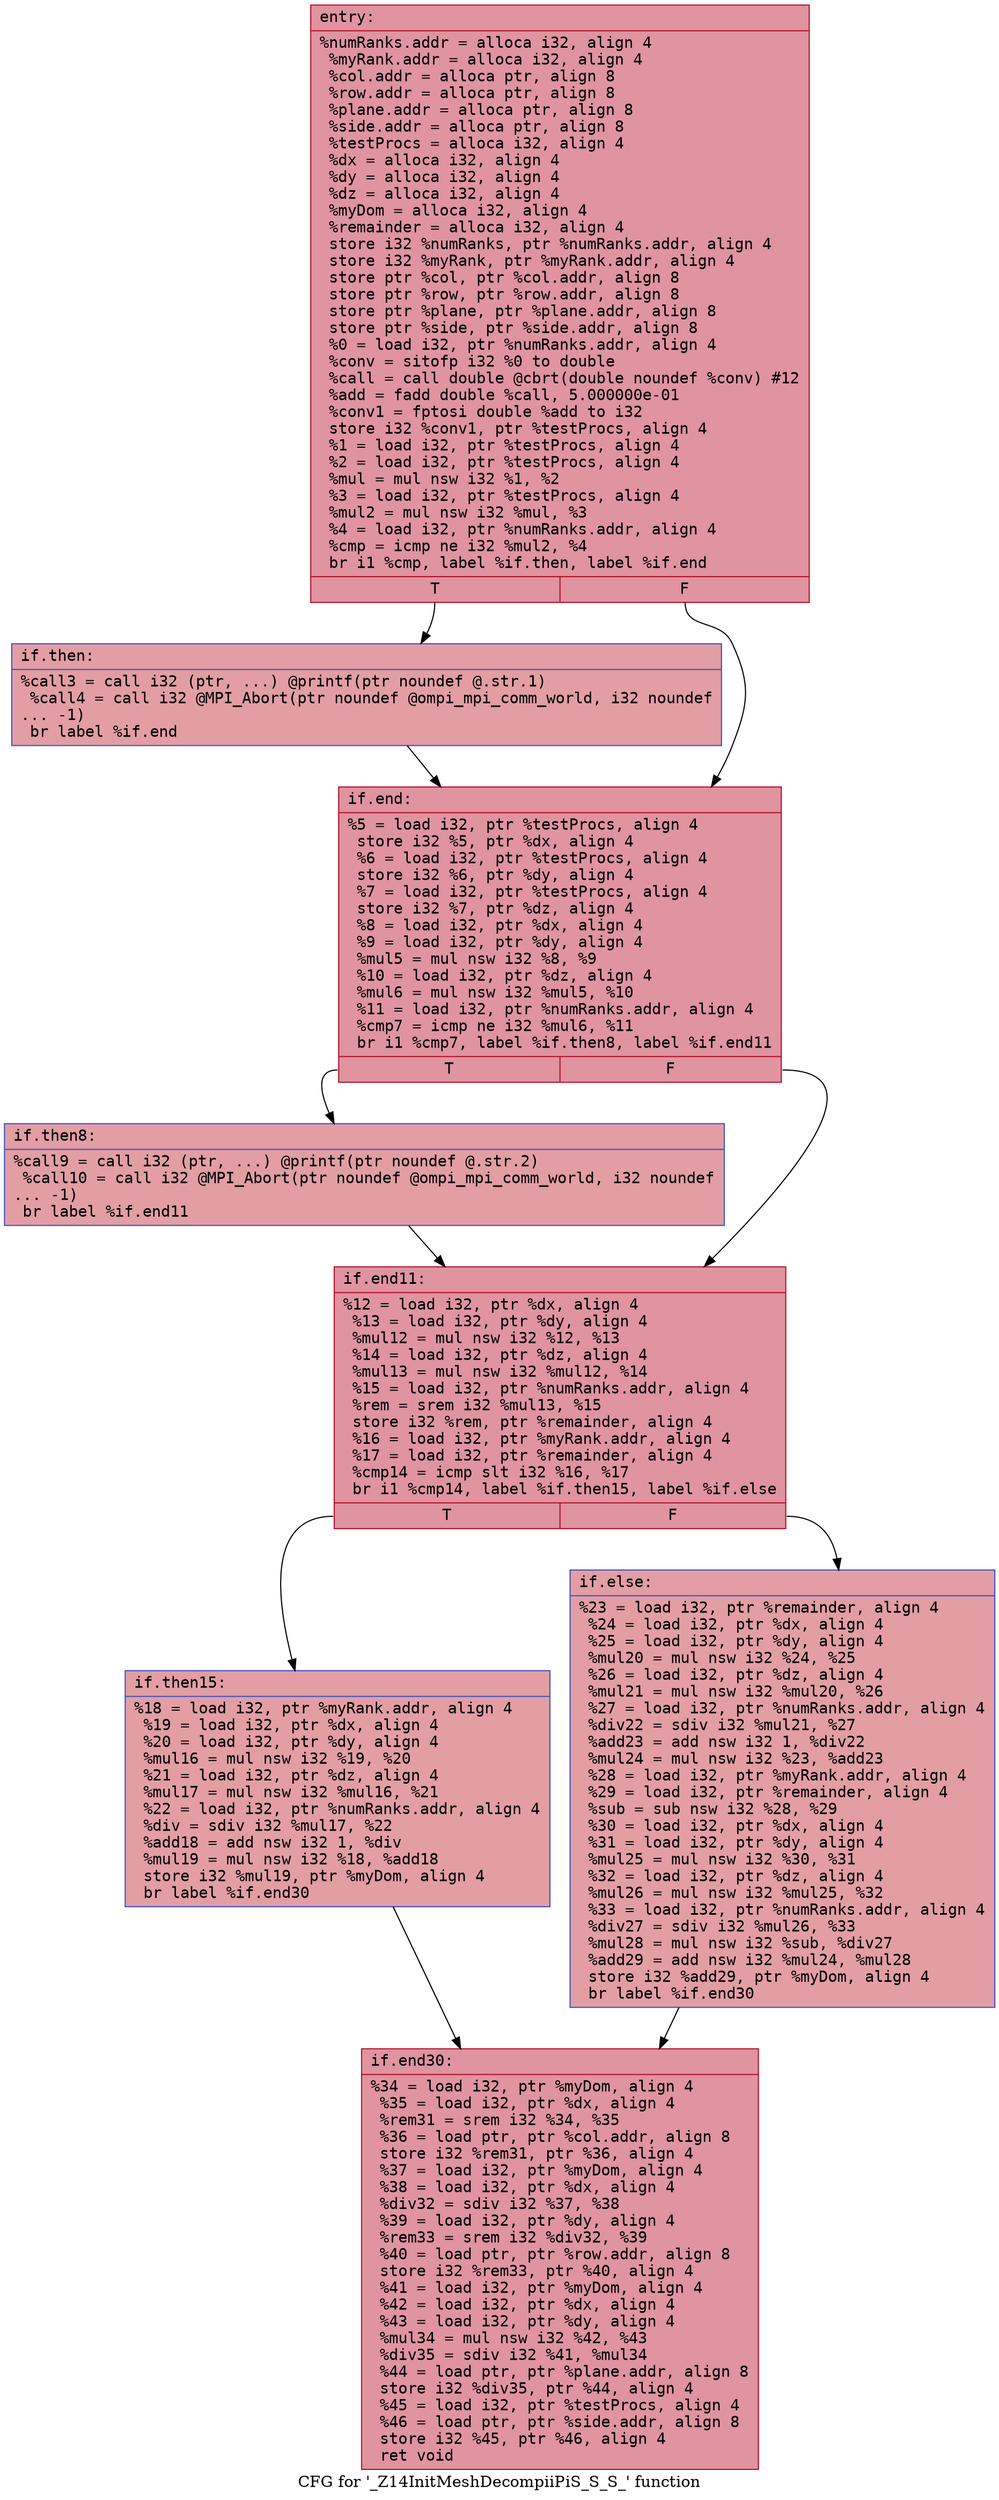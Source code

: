 digraph "CFG for '_Z14InitMeshDecompiiPiS_S_S_' function" {
	label="CFG for '_Z14InitMeshDecompiiPiS_S_S_' function";

	Node0x555f5b0d9440 [shape=record,color="#b70d28ff", style=filled, fillcolor="#b70d2870" fontname="Courier",label="{entry:\l|  %numRanks.addr = alloca i32, align 4\l  %myRank.addr = alloca i32, align 4\l  %col.addr = alloca ptr, align 8\l  %row.addr = alloca ptr, align 8\l  %plane.addr = alloca ptr, align 8\l  %side.addr = alloca ptr, align 8\l  %testProcs = alloca i32, align 4\l  %dx = alloca i32, align 4\l  %dy = alloca i32, align 4\l  %dz = alloca i32, align 4\l  %myDom = alloca i32, align 4\l  %remainder = alloca i32, align 4\l  store i32 %numRanks, ptr %numRanks.addr, align 4\l  store i32 %myRank, ptr %myRank.addr, align 4\l  store ptr %col, ptr %col.addr, align 8\l  store ptr %row, ptr %row.addr, align 8\l  store ptr %plane, ptr %plane.addr, align 8\l  store ptr %side, ptr %side.addr, align 8\l  %0 = load i32, ptr %numRanks.addr, align 4\l  %conv = sitofp i32 %0 to double\l  %call = call double @cbrt(double noundef %conv) #12\l  %add = fadd double %call, 5.000000e-01\l  %conv1 = fptosi double %add to i32\l  store i32 %conv1, ptr %testProcs, align 4\l  %1 = load i32, ptr %testProcs, align 4\l  %2 = load i32, ptr %testProcs, align 4\l  %mul = mul nsw i32 %1, %2\l  %3 = load i32, ptr %testProcs, align 4\l  %mul2 = mul nsw i32 %mul, %3\l  %4 = load i32, ptr %numRanks.addr, align 4\l  %cmp = icmp ne i32 %mul2, %4\l  br i1 %cmp, label %if.then, label %if.end\l|{<s0>T|<s1>F}}"];
	Node0x555f5b0d9440:s0 -> Node0x555f5b0d9d30[tooltip="entry -> if.then\nProbability 50.00%" ];
	Node0x555f5b0d9440:s1 -> Node0x555f5b0dae90[tooltip="entry -> if.end\nProbability 50.00%" ];
	Node0x555f5b0d9d30 [shape=record,color="#3d50c3ff", style=filled, fillcolor="#be242e70" fontname="Courier",label="{if.then:\l|  %call3 = call i32 (ptr, ...) @printf(ptr noundef @.str.1)\l  %call4 = call i32 @MPI_Abort(ptr noundef @ompi_mpi_comm_world, i32 noundef\l... -1)\l  br label %if.end\l}"];
	Node0x555f5b0d9d30 -> Node0x555f5b0dae90[tooltip="if.then -> if.end\nProbability 100.00%" ];
	Node0x555f5b0dae90 [shape=record,color="#b70d28ff", style=filled, fillcolor="#b70d2870" fontname="Courier",label="{if.end:\l|  %5 = load i32, ptr %testProcs, align 4\l  store i32 %5, ptr %dx, align 4\l  %6 = load i32, ptr %testProcs, align 4\l  store i32 %6, ptr %dy, align 4\l  %7 = load i32, ptr %testProcs, align 4\l  store i32 %7, ptr %dz, align 4\l  %8 = load i32, ptr %dx, align 4\l  %9 = load i32, ptr %dy, align 4\l  %mul5 = mul nsw i32 %8, %9\l  %10 = load i32, ptr %dz, align 4\l  %mul6 = mul nsw i32 %mul5, %10\l  %11 = load i32, ptr %numRanks.addr, align 4\l  %cmp7 = icmp ne i32 %mul6, %11\l  br i1 %cmp7, label %if.then8, label %if.end11\l|{<s0>T|<s1>F}}"];
	Node0x555f5b0dae90:s0 -> Node0x555f5b0dbab0[tooltip="if.end -> if.then8\nProbability 50.00%" ];
	Node0x555f5b0dae90:s1 -> Node0x555f5b0dbb00[tooltip="if.end -> if.end11\nProbability 50.00%" ];
	Node0x555f5b0dbab0 [shape=record,color="#3d50c3ff", style=filled, fillcolor="#be242e70" fontname="Courier",label="{if.then8:\l|  %call9 = call i32 (ptr, ...) @printf(ptr noundef @.str.2)\l  %call10 = call i32 @MPI_Abort(ptr noundef @ompi_mpi_comm_world, i32 noundef\l... -1)\l  br label %if.end11\l}"];
	Node0x555f5b0dbab0 -> Node0x555f5b0dbb00[tooltip="if.then8 -> if.end11\nProbability 100.00%" ];
	Node0x555f5b0dbb00 [shape=record,color="#b70d28ff", style=filled, fillcolor="#b70d2870" fontname="Courier",label="{if.end11:\l|  %12 = load i32, ptr %dx, align 4\l  %13 = load i32, ptr %dy, align 4\l  %mul12 = mul nsw i32 %12, %13\l  %14 = load i32, ptr %dz, align 4\l  %mul13 = mul nsw i32 %mul12, %14\l  %15 = load i32, ptr %numRanks.addr, align 4\l  %rem = srem i32 %mul13, %15\l  store i32 %rem, ptr %remainder, align 4\l  %16 = load i32, ptr %myRank.addr, align 4\l  %17 = load i32, ptr %remainder, align 4\l  %cmp14 = icmp slt i32 %16, %17\l  br i1 %cmp14, label %if.then15, label %if.else\l|{<s0>T|<s1>F}}"];
	Node0x555f5b0dbb00:s0 -> Node0x555f5b0dc570[tooltip="if.end11 -> if.then15\nProbability 50.00%" ];
	Node0x555f5b0dbb00:s1 -> Node0x555f5b0dc5c0[tooltip="if.end11 -> if.else\nProbability 50.00%" ];
	Node0x555f5b0dc570 [shape=record,color="#3d50c3ff", style=filled, fillcolor="#be242e70" fontname="Courier",label="{if.then15:\l|  %18 = load i32, ptr %myRank.addr, align 4\l  %19 = load i32, ptr %dx, align 4\l  %20 = load i32, ptr %dy, align 4\l  %mul16 = mul nsw i32 %19, %20\l  %21 = load i32, ptr %dz, align 4\l  %mul17 = mul nsw i32 %mul16, %21\l  %22 = load i32, ptr %numRanks.addr, align 4\l  %div = sdiv i32 %mul17, %22\l  %add18 = add nsw i32 1, %div\l  %mul19 = mul nsw i32 %18, %add18\l  store i32 %mul19, ptr %myDom, align 4\l  br label %if.end30\l}"];
	Node0x555f5b0dc570 -> Node0x555f5b0dcd70[tooltip="if.then15 -> if.end30\nProbability 100.00%" ];
	Node0x555f5b0dc5c0 [shape=record,color="#3d50c3ff", style=filled, fillcolor="#be242e70" fontname="Courier",label="{if.else:\l|  %23 = load i32, ptr %remainder, align 4\l  %24 = load i32, ptr %dx, align 4\l  %25 = load i32, ptr %dy, align 4\l  %mul20 = mul nsw i32 %24, %25\l  %26 = load i32, ptr %dz, align 4\l  %mul21 = mul nsw i32 %mul20, %26\l  %27 = load i32, ptr %numRanks.addr, align 4\l  %div22 = sdiv i32 %mul21, %27\l  %add23 = add nsw i32 1, %div22\l  %mul24 = mul nsw i32 %23, %add23\l  %28 = load i32, ptr %myRank.addr, align 4\l  %29 = load i32, ptr %remainder, align 4\l  %sub = sub nsw i32 %28, %29\l  %30 = load i32, ptr %dx, align 4\l  %31 = load i32, ptr %dy, align 4\l  %mul25 = mul nsw i32 %30, %31\l  %32 = load i32, ptr %dz, align 4\l  %mul26 = mul nsw i32 %mul25, %32\l  %33 = load i32, ptr %numRanks.addr, align 4\l  %div27 = sdiv i32 %mul26, %33\l  %mul28 = mul nsw i32 %sub, %div27\l  %add29 = add nsw i32 %mul24, %mul28\l  store i32 %add29, ptr %myDom, align 4\l  br label %if.end30\l}"];
	Node0x555f5b0dc5c0 -> Node0x555f5b0dcd70[tooltip="if.else -> if.end30\nProbability 100.00%" ];
	Node0x555f5b0dcd70 [shape=record,color="#b70d28ff", style=filled, fillcolor="#b70d2870" fontname="Courier",label="{if.end30:\l|  %34 = load i32, ptr %myDom, align 4\l  %35 = load i32, ptr %dx, align 4\l  %rem31 = srem i32 %34, %35\l  %36 = load ptr, ptr %col.addr, align 8\l  store i32 %rem31, ptr %36, align 4\l  %37 = load i32, ptr %myDom, align 4\l  %38 = load i32, ptr %dx, align 4\l  %div32 = sdiv i32 %37, %38\l  %39 = load i32, ptr %dy, align 4\l  %rem33 = srem i32 %div32, %39\l  %40 = load ptr, ptr %row.addr, align 8\l  store i32 %rem33, ptr %40, align 4\l  %41 = load i32, ptr %myDom, align 4\l  %42 = load i32, ptr %dx, align 4\l  %43 = load i32, ptr %dy, align 4\l  %mul34 = mul nsw i32 %42, %43\l  %div35 = sdiv i32 %41, %mul34\l  %44 = load ptr, ptr %plane.addr, align 8\l  store i32 %div35, ptr %44, align 4\l  %45 = load i32, ptr %testProcs, align 4\l  %46 = load ptr, ptr %side.addr, align 8\l  store i32 %45, ptr %46, align 4\l  ret void\l}"];
}
